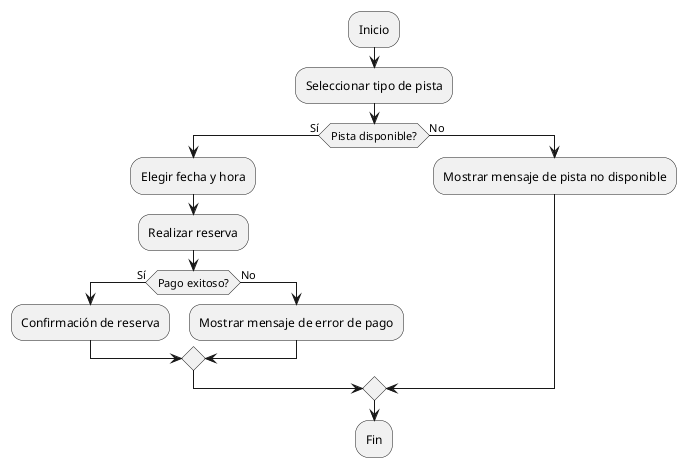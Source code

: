 @startuml Reserva

:Inicio;
:Seleccionar tipo de pista;
  if (Pista disponible?) then (Sí)
    :Elegir fecha y hora;
    :Realizar reserva;
    if (Pago exitoso?) then (Sí)
      :Confirmación de reserva;
    else (No)
      :Mostrar mensaje de error de pago;
    endif
  else (No)
    :Mostrar mensaje de pista no disponible;
  endif
:Fin;

@enduml

